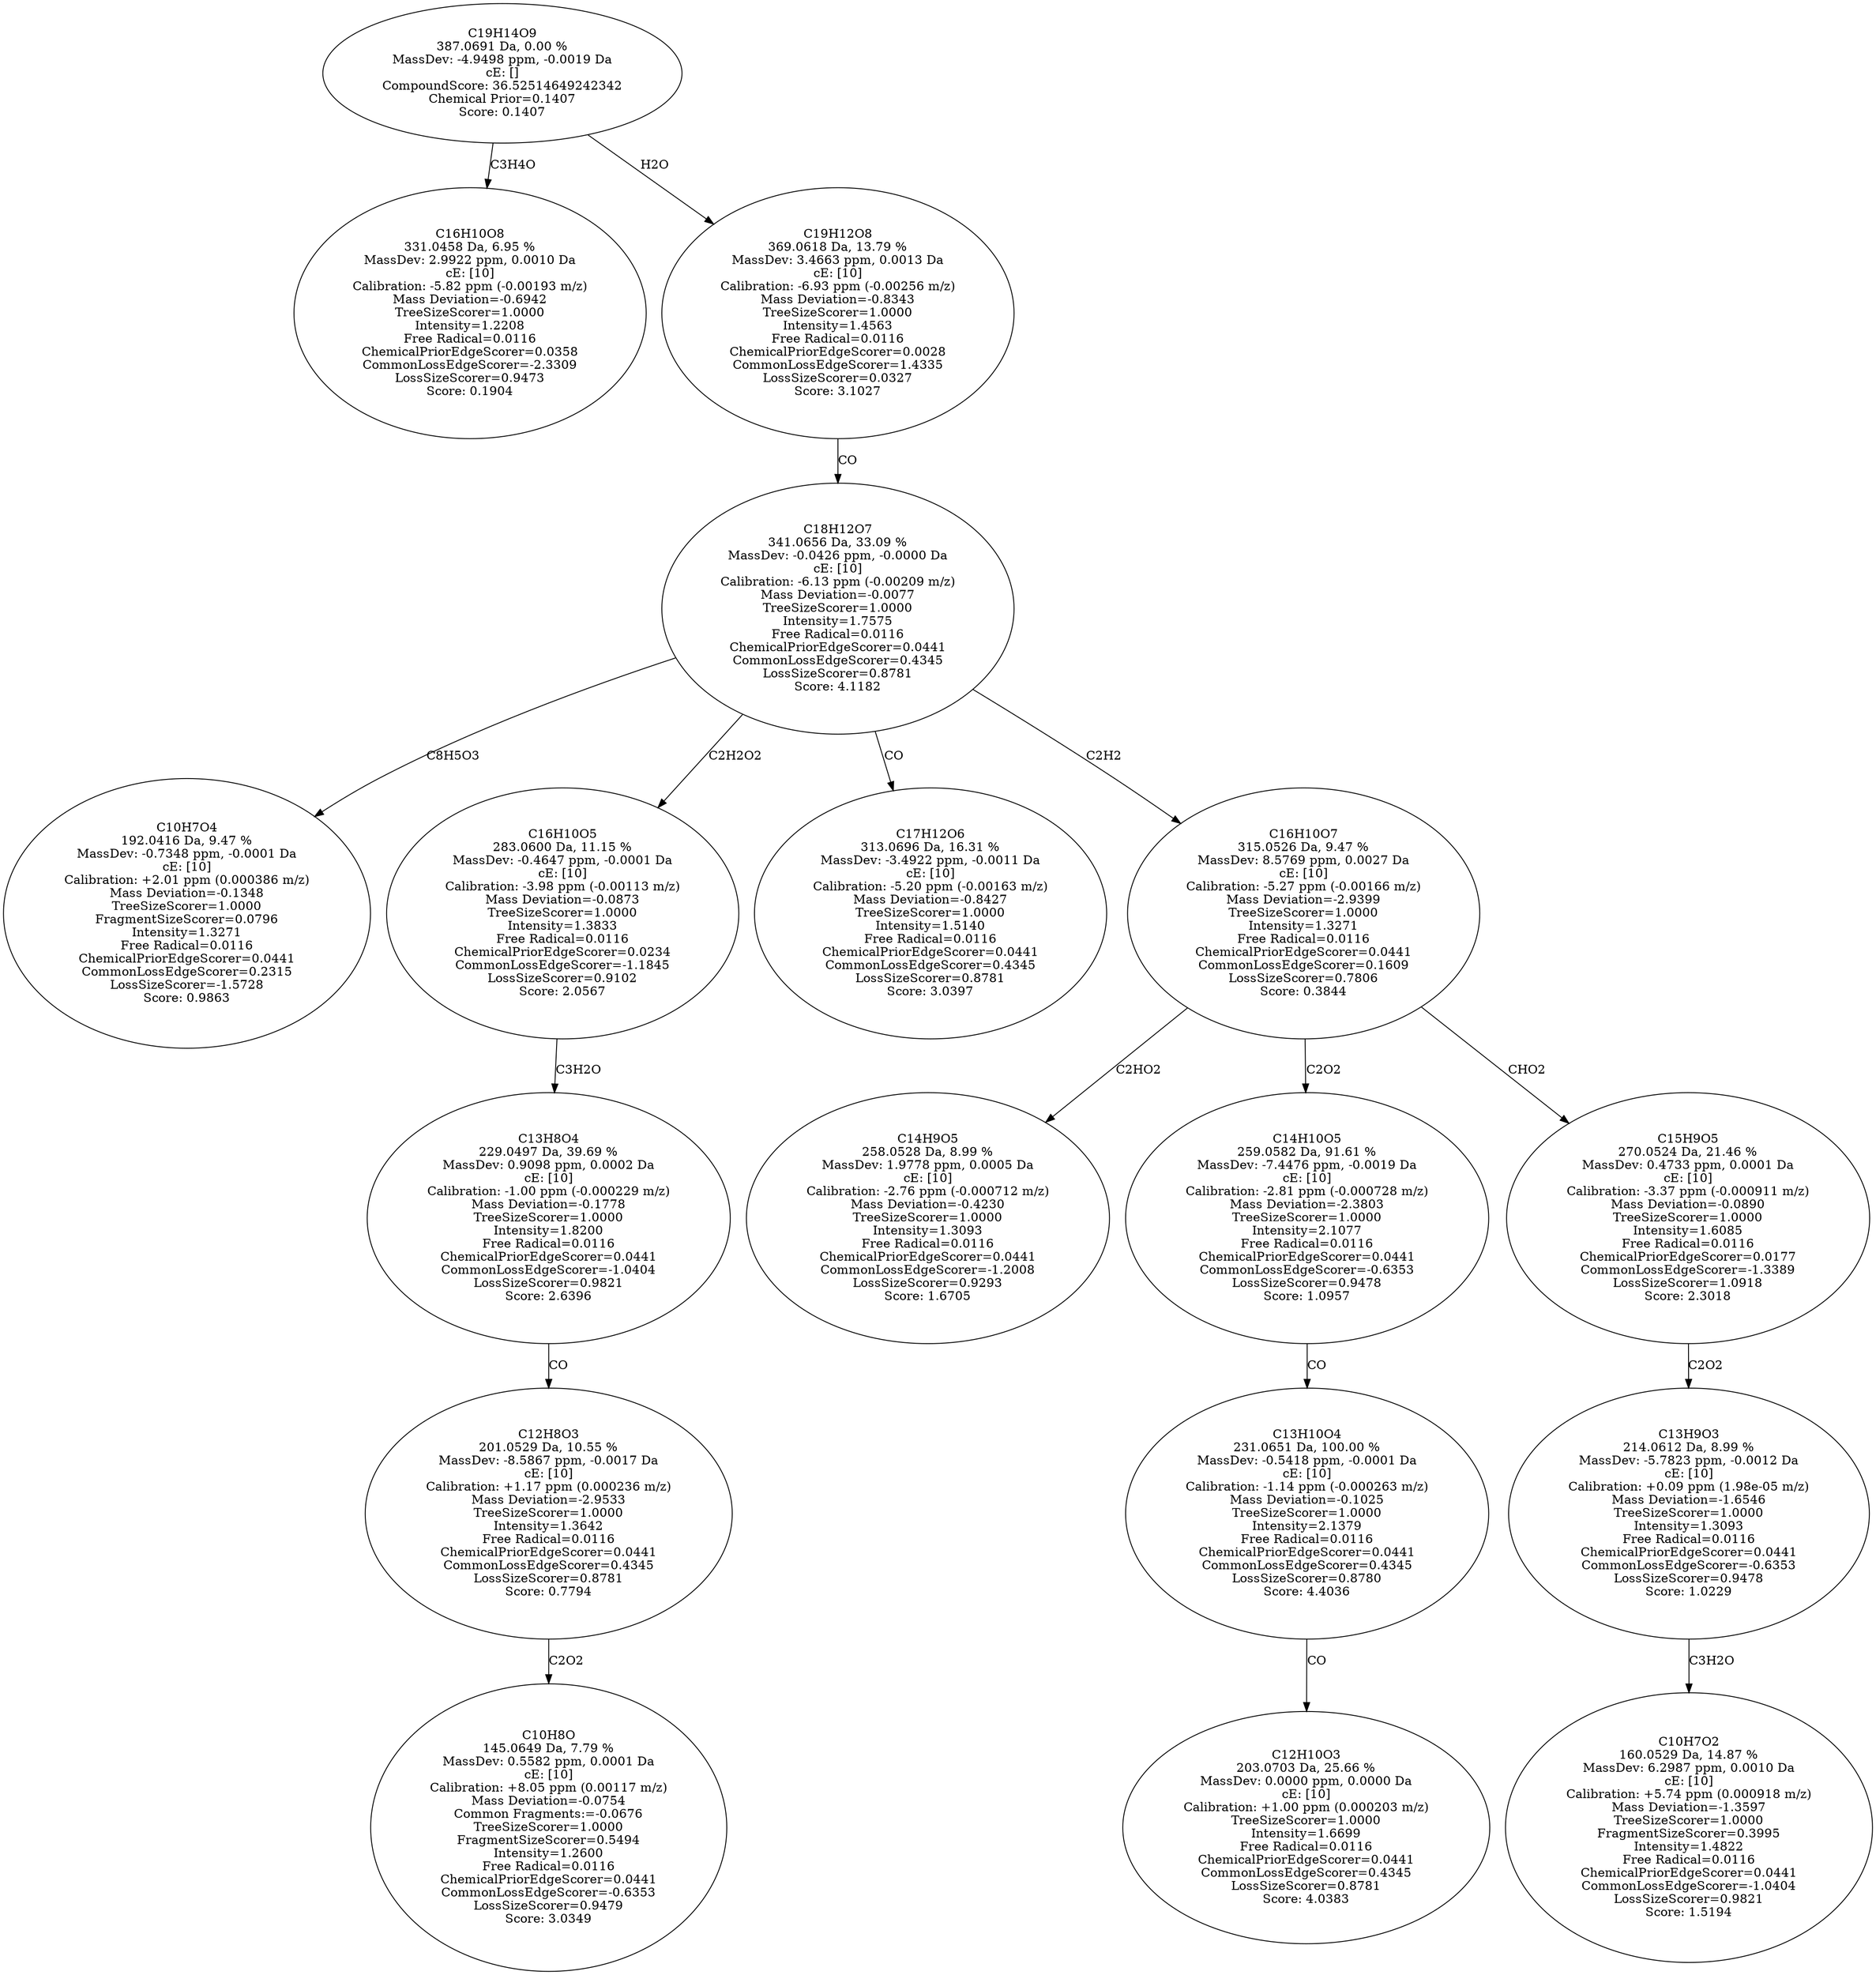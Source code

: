 strict digraph {
v1 [label="C16H10O8\n331.0458 Da, 6.95 %\nMassDev: 2.9922 ppm, 0.0010 Da\ncE: [10]\nCalibration: -5.82 ppm (-0.00193 m/z)\nMass Deviation=-0.6942\nTreeSizeScorer=1.0000\nIntensity=1.2208\nFree Radical=0.0116\nChemicalPriorEdgeScorer=0.0358\nCommonLossEdgeScorer=-2.3309\nLossSizeScorer=0.9473\nScore: 0.1904"];
v2 [label="C10H7O4\n192.0416 Da, 9.47 %\nMassDev: -0.7348 ppm, -0.0001 Da\ncE: [10]\nCalibration: +2.01 ppm (0.000386 m/z)\nMass Deviation=-0.1348\nTreeSizeScorer=1.0000\nFragmentSizeScorer=0.0796\nIntensity=1.3271\nFree Radical=0.0116\nChemicalPriorEdgeScorer=0.0441\nCommonLossEdgeScorer=0.2315\nLossSizeScorer=-1.5728\nScore: 0.9863"];
v3 [label="C10H8O\n145.0649 Da, 7.79 %\nMassDev: 0.5582 ppm, 0.0001 Da\ncE: [10]\nCalibration: +8.05 ppm (0.00117 m/z)\nMass Deviation=-0.0754\nCommon Fragments:=-0.0676\nTreeSizeScorer=1.0000\nFragmentSizeScorer=0.5494\nIntensity=1.2600\nFree Radical=0.0116\nChemicalPriorEdgeScorer=0.0441\nCommonLossEdgeScorer=-0.6353\nLossSizeScorer=0.9479\nScore: 3.0349"];
v4 [label="C12H8O3\n201.0529 Da, 10.55 %\nMassDev: -8.5867 ppm, -0.0017 Da\ncE: [10]\nCalibration: +1.17 ppm (0.000236 m/z)\nMass Deviation=-2.9533\nTreeSizeScorer=1.0000\nIntensity=1.3642\nFree Radical=0.0116\nChemicalPriorEdgeScorer=0.0441\nCommonLossEdgeScorer=0.4345\nLossSizeScorer=0.8781\nScore: 0.7794"];
v5 [label="C13H8O4\n229.0497 Da, 39.69 %\nMassDev: 0.9098 ppm, 0.0002 Da\ncE: [10]\nCalibration: -1.00 ppm (-0.000229 m/z)\nMass Deviation=-0.1778\nTreeSizeScorer=1.0000\nIntensity=1.8200\nFree Radical=0.0116\nChemicalPriorEdgeScorer=0.0441\nCommonLossEdgeScorer=-1.0404\nLossSizeScorer=0.9821\nScore: 2.6396"];
v6 [label="C16H10O5\n283.0600 Da, 11.15 %\nMassDev: -0.4647 ppm, -0.0001 Da\ncE: [10]\nCalibration: -3.98 ppm (-0.00113 m/z)\nMass Deviation=-0.0873\nTreeSizeScorer=1.0000\nIntensity=1.3833\nFree Radical=0.0116\nChemicalPriorEdgeScorer=0.0234\nCommonLossEdgeScorer=-1.1845\nLossSizeScorer=0.9102\nScore: 2.0567"];
v7 [label="C17H12O6\n313.0696 Da, 16.31 %\nMassDev: -3.4922 ppm, -0.0011 Da\ncE: [10]\nCalibration: -5.20 ppm (-0.00163 m/z)\nMass Deviation=-0.8427\nTreeSizeScorer=1.0000\nIntensity=1.5140\nFree Radical=0.0116\nChemicalPriorEdgeScorer=0.0441\nCommonLossEdgeScorer=0.4345\nLossSizeScorer=0.8781\nScore: 3.0397"];
v8 [label="C14H9O5\n258.0528 Da, 8.99 %\nMassDev: 1.9778 ppm, 0.0005 Da\ncE: [10]\nCalibration: -2.76 ppm (-0.000712 m/z)\nMass Deviation=-0.4230\nTreeSizeScorer=1.0000\nIntensity=1.3093\nFree Radical=0.0116\nChemicalPriorEdgeScorer=0.0441\nCommonLossEdgeScorer=-1.2008\nLossSizeScorer=0.9293\nScore: 1.6705"];
v9 [label="C12H10O3\n203.0703 Da, 25.66 %\nMassDev: 0.0000 ppm, 0.0000 Da\ncE: [10]\nCalibration: +1.00 ppm (0.000203 m/z)\nTreeSizeScorer=1.0000\nIntensity=1.6699\nFree Radical=0.0116\nChemicalPriorEdgeScorer=0.0441\nCommonLossEdgeScorer=0.4345\nLossSizeScorer=0.8781\nScore: 4.0383"];
v10 [label="C13H10O4\n231.0651 Da, 100.00 %\nMassDev: -0.5418 ppm, -0.0001 Da\ncE: [10]\nCalibration: -1.14 ppm (-0.000263 m/z)\nMass Deviation=-0.1025\nTreeSizeScorer=1.0000\nIntensity=2.1379\nFree Radical=0.0116\nChemicalPriorEdgeScorer=0.0441\nCommonLossEdgeScorer=0.4345\nLossSizeScorer=0.8780\nScore: 4.4036"];
v11 [label="C14H10O5\n259.0582 Da, 91.61 %\nMassDev: -7.4476 ppm, -0.0019 Da\ncE: [10]\nCalibration: -2.81 ppm (-0.000728 m/z)\nMass Deviation=-2.3803\nTreeSizeScorer=1.0000\nIntensity=2.1077\nFree Radical=0.0116\nChemicalPriorEdgeScorer=0.0441\nCommonLossEdgeScorer=-0.6353\nLossSizeScorer=0.9478\nScore: 1.0957"];
v12 [label="C10H7O2\n160.0529 Da, 14.87 %\nMassDev: 6.2987 ppm, 0.0010 Da\ncE: [10]\nCalibration: +5.74 ppm (0.000918 m/z)\nMass Deviation=-1.3597\nTreeSizeScorer=1.0000\nFragmentSizeScorer=0.3995\nIntensity=1.4822\nFree Radical=0.0116\nChemicalPriorEdgeScorer=0.0441\nCommonLossEdgeScorer=-1.0404\nLossSizeScorer=0.9821\nScore: 1.5194"];
v13 [label="C13H9O3\n214.0612 Da, 8.99 %\nMassDev: -5.7823 ppm, -0.0012 Da\ncE: [10]\nCalibration: +0.09 ppm (1.98e-05 m/z)\nMass Deviation=-1.6546\nTreeSizeScorer=1.0000\nIntensity=1.3093\nFree Radical=0.0116\nChemicalPriorEdgeScorer=0.0441\nCommonLossEdgeScorer=-0.6353\nLossSizeScorer=0.9478\nScore: 1.0229"];
v14 [label="C15H9O5\n270.0524 Da, 21.46 %\nMassDev: 0.4733 ppm, 0.0001 Da\ncE: [10]\nCalibration: -3.37 ppm (-0.000911 m/z)\nMass Deviation=-0.0890\nTreeSizeScorer=1.0000\nIntensity=1.6085\nFree Radical=0.0116\nChemicalPriorEdgeScorer=0.0177\nCommonLossEdgeScorer=-1.3389\nLossSizeScorer=1.0918\nScore: 2.3018"];
v15 [label="C16H10O7\n315.0526 Da, 9.47 %\nMassDev: 8.5769 ppm, 0.0027 Da\ncE: [10]\nCalibration: -5.27 ppm (-0.00166 m/z)\nMass Deviation=-2.9399\nTreeSizeScorer=1.0000\nIntensity=1.3271\nFree Radical=0.0116\nChemicalPriorEdgeScorer=0.0441\nCommonLossEdgeScorer=0.1609\nLossSizeScorer=0.7806\nScore: 0.3844"];
v16 [label="C18H12O7\n341.0656 Da, 33.09 %\nMassDev: -0.0426 ppm, -0.0000 Da\ncE: [10]\nCalibration: -6.13 ppm (-0.00209 m/z)\nMass Deviation=-0.0077\nTreeSizeScorer=1.0000\nIntensity=1.7575\nFree Radical=0.0116\nChemicalPriorEdgeScorer=0.0441\nCommonLossEdgeScorer=0.4345\nLossSizeScorer=0.8781\nScore: 4.1182"];
v17 [label="C19H12O8\n369.0618 Da, 13.79 %\nMassDev: 3.4663 ppm, 0.0013 Da\ncE: [10]\nCalibration: -6.93 ppm (-0.00256 m/z)\nMass Deviation=-0.8343\nTreeSizeScorer=1.0000\nIntensity=1.4563\nFree Radical=0.0116\nChemicalPriorEdgeScorer=0.0028\nCommonLossEdgeScorer=1.4335\nLossSizeScorer=0.0327\nScore: 3.1027"];
v18 [label="C19H14O9\n387.0691 Da, 0.00 %\nMassDev: -4.9498 ppm, -0.0019 Da\ncE: []\nCompoundScore: 36.52514649242342\nChemical Prior=0.1407\nScore: 0.1407"];
v18 -> v1 [label="C3H4O"];
v16 -> v2 [label="C8H5O3"];
v4 -> v3 [label="C2O2"];
v5 -> v4 [label="CO"];
v6 -> v5 [label="C3H2O"];
v16 -> v6 [label="C2H2O2"];
v16 -> v7 [label="CO"];
v15 -> v8 [label="C2HO2"];
v10 -> v9 [label="CO"];
v11 -> v10 [label="CO"];
v15 -> v11 [label="C2O2"];
v13 -> v12 [label="C3H2O"];
v14 -> v13 [label="C2O2"];
v15 -> v14 [label="CHO2"];
v16 -> v15 [label="C2H2"];
v17 -> v16 [label="CO"];
v18 -> v17 [label="H2O"];
}